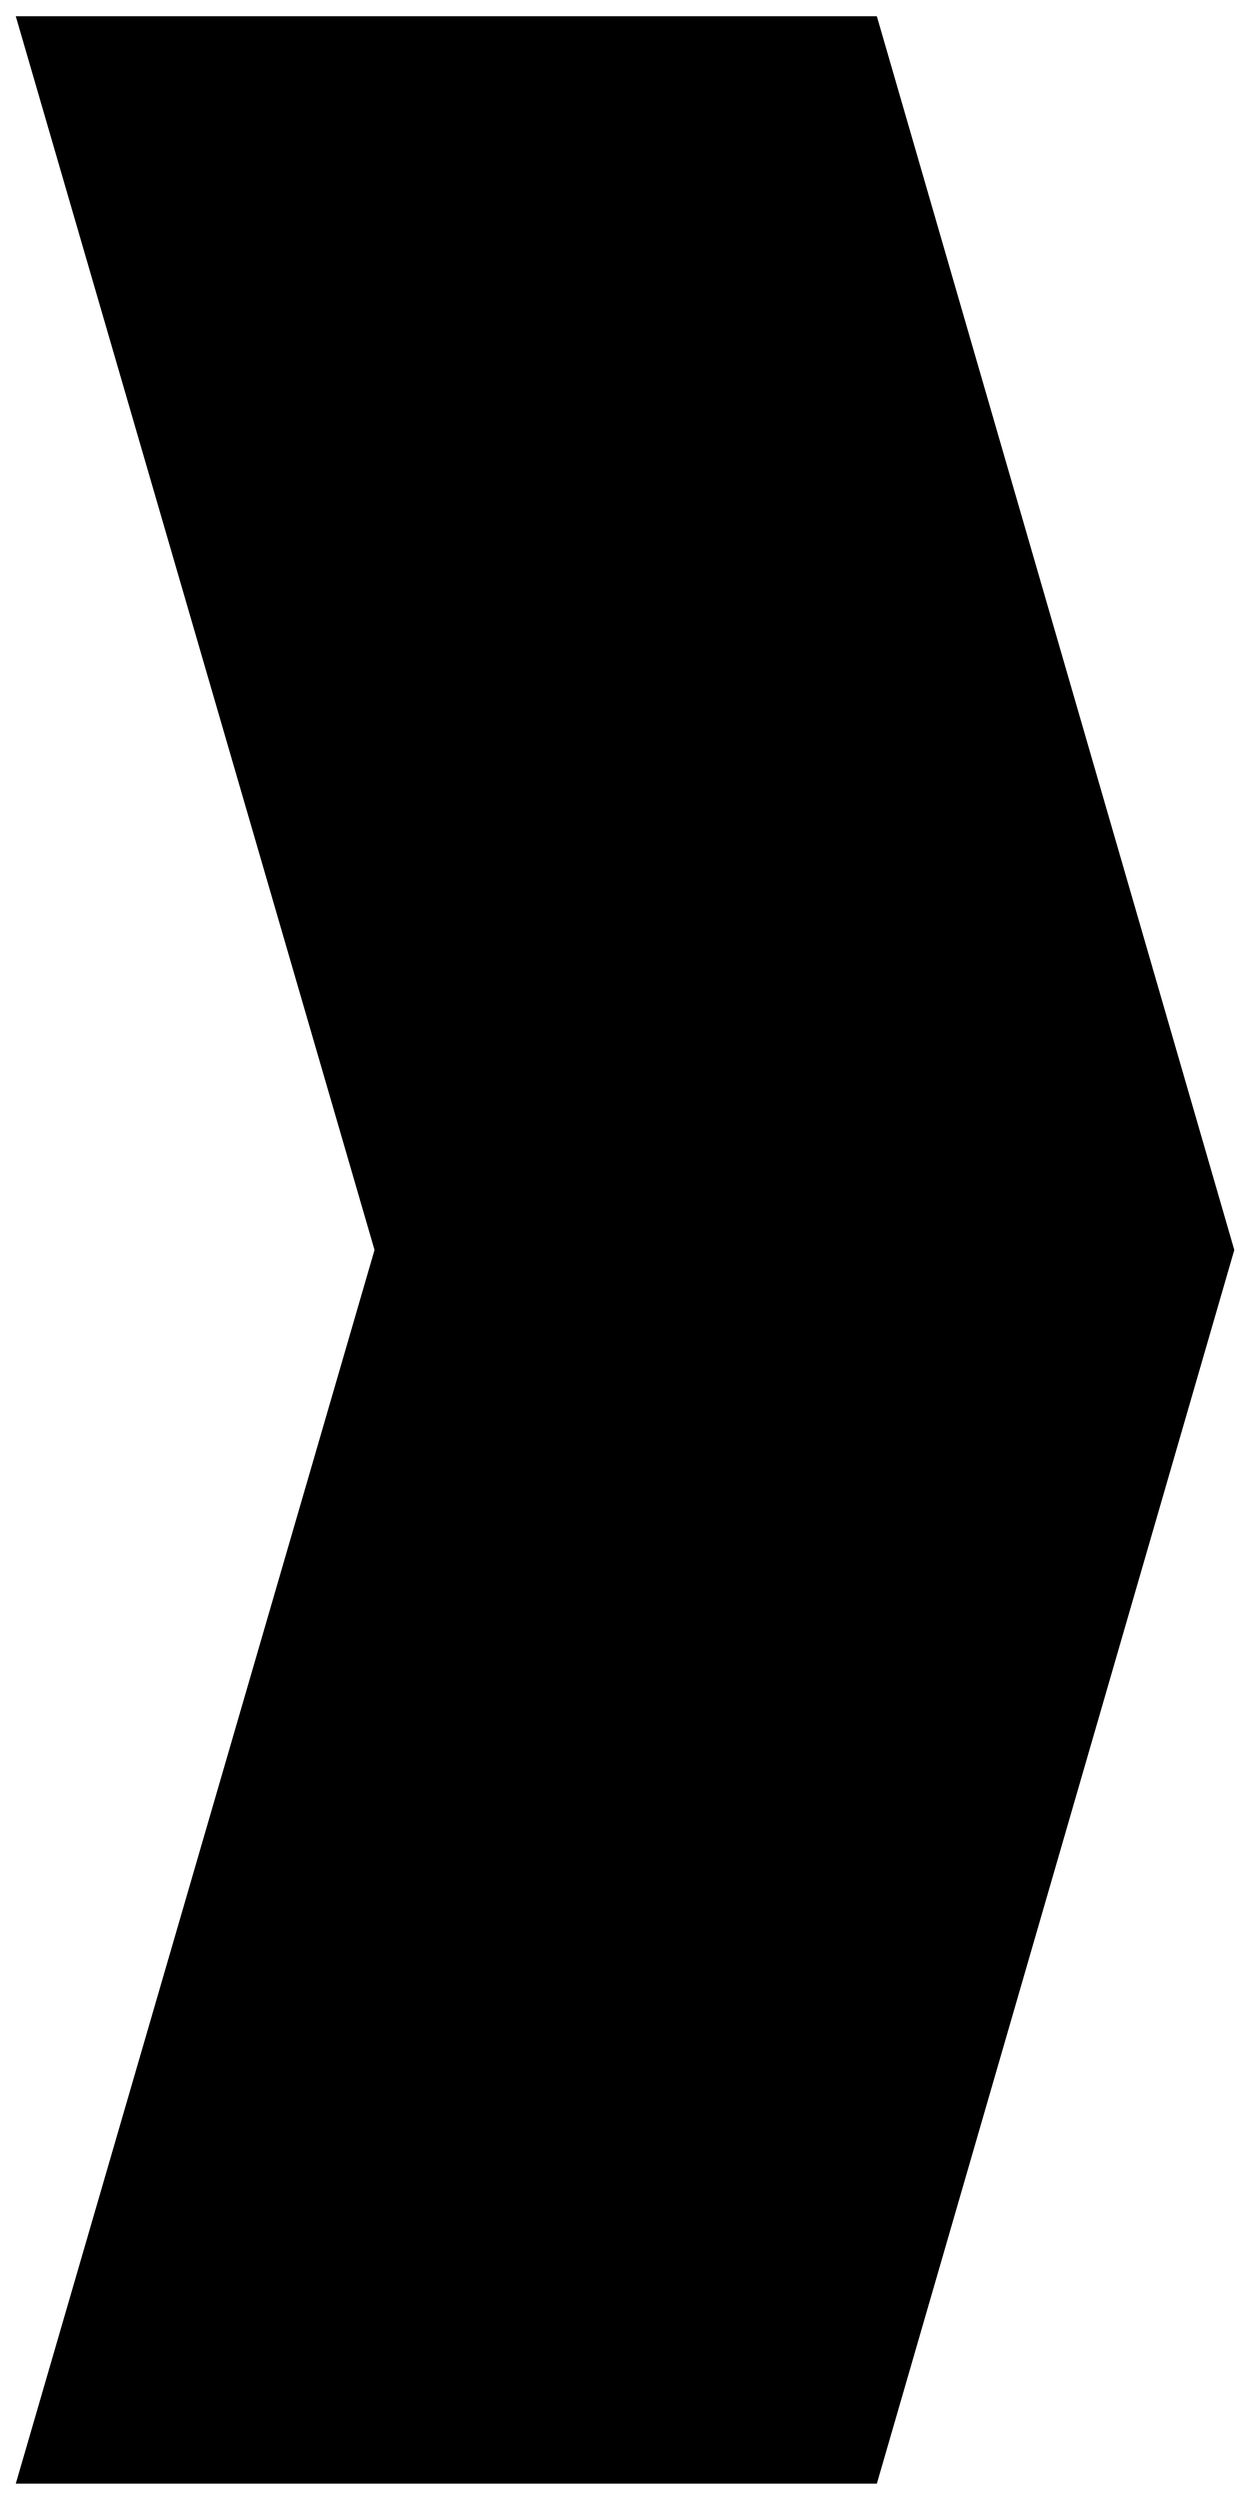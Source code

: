 


\begin{tikzpicture}[y=0.80pt, x=0.80pt, yscale=-1.0, xscale=1.0, inner sep=0pt, outer sep=0pt]
\begin{scope}[shift={(100.0,1706.0)},nonzero rule]
  \path[draw=.,fill=.,line width=1.600pt] (1032.0,-582.0) --
    (757.0,367.0) -- (96.0,367.0) -- (372.0,-582.0) --
    (96.0,-1531.0) -- (757.0,-1531.0) -- (1032.0,-582.0) --
    cycle;
\end{scope}

\end{tikzpicture}

